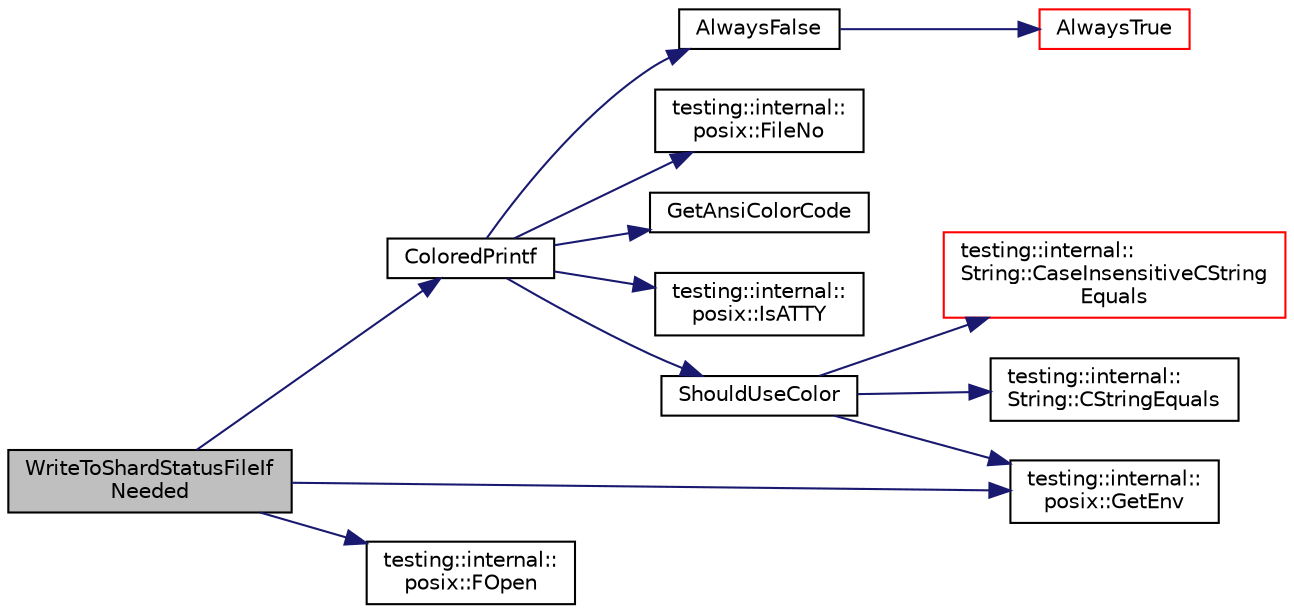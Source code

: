 digraph "WriteToShardStatusFileIfNeeded"
{
 // INTERACTIVE_SVG=YES
 // LATEX_PDF_SIZE
  bgcolor="transparent";
  edge [fontname="Helvetica",fontsize="10",labelfontname="Helvetica",labelfontsize="10"];
  node [fontname="Helvetica",fontsize="10",shape=record];
  rankdir="LR";
  Node1 [label="WriteToShardStatusFileIf\lNeeded",height=0.2,width=0.4,color="black", fillcolor="grey75", style="filled", fontcolor="black",tooltip=" "];
  Node1 -> Node2 [color="midnightblue",fontsize="10",style="solid",fontname="Helvetica"];
  Node2 [label="ColoredPrintf",height=0.2,width=0.4,color="black",URL="$d0/da7/namespacetesting_1_1internal_adef3055706176001364e54eb73a87e31.html#adef3055706176001364e54eb73a87e31",tooltip=" "];
  Node2 -> Node3 [color="midnightblue",fontsize="10",style="solid",fontname="Helvetica"];
  Node3 [label="AlwaysFalse",height=0.2,width=0.4,color="black",URL="$d0/da7/namespacetesting_1_1internal_a4b24c851ab13569b1b15b3d259b60d2e.html#a4b24c851ab13569b1b15b3d259b60d2e",tooltip=" "];
  Node3 -> Node4 [color="midnightblue",fontsize="10",style="solid",fontname="Helvetica"];
  Node4 [label="AlwaysTrue",height=0.2,width=0.4,color="red",URL="$d0/da7/namespacetesting_1_1internal_af72a7a7eee6997f4ed9e18d9620a7b87.html#af72a7a7eee6997f4ed9e18d9620a7b87",tooltip=" "];
  Node2 -> Node6 [color="midnightblue",fontsize="10",style="solid",fontname="Helvetica"];
  Node6 [label="testing::internal::\lposix::FileNo",height=0.2,width=0.4,color="black",URL="$d0/d81/namespacetesting_1_1internal_1_1posix_a3117b067e1f942a2031e666953120ccc.html#a3117b067e1f942a2031e666953120ccc",tooltip=" "];
  Node2 -> Node7 [color="midnightblue",fontsize="10",style="solid",fontname="Helvetica"];
  Node7 [label="GetAnsiColorCode",height=0.2,width=0.4,color="black",URL="$d0/da7/namespacetesting_1_1internal_a0aefb9deb60e90f19c236559837303d8.html#a0aefb9deb60e90f19c236559837303d8",tooltip=" "];
  Node2 -> Node8 [color="midnightblue",fontsize="10",style="solid",fontname="Helvetica"];
  Node8 [label="testing::internal::\lposix::IsATTY",height=0.2,width=0.4,color="black",URL="$d0/d81/namespacetesting_1_1internal_1_1posix_a16ebe936b3a8ea462a94191635aedc27.html#a16ebe936b3a8ea462a94191635aedc27",tooltip=" "];
  Node2 -> Node9 [color="midnightblue",fontsize="10",style="solid",fontname="Helvetica"];
  Node9 [label="ShouldUseColor",height=0.2,width=0.4,color="black",URL="$d0/da7/namespacetesting_1_1internal_ab0f928e61ab8ec92e75ddfcae9324c1e.html#ab0f928e61ab8ec92e75ddfcae9324c1e",tooltip=" "];
  Node9 -> Node10 [color="midnightblue",fontsize="10",style="solid",fontname="Helvetica"];
  Node10 [label="testing::internal::\lString::CaseInsensitiveCString\lEquals",height=0.2,width=0.4,color="red",URL="$d2/df8/classtesting_1_1internal_1_1String_a74c3f7f7cf90cc53c995dde20883d922.html#a74c3f7f7cf90cc53c995dde20883d922",tooltip=" "];
  Node9 -> Node12 [color="midnightblue",fontsize="10",style="solid",fontname="Helvetica"];
  Node12 [label="testing::internal::\lString::CStringEquals",height=0.2,width=0.4,color="black",URL="$d2/df8/classtesting_1_1internal_1_1String_ac1abc71678dbb1323757df95de3c5a46.html#ac1abc71678dbb1323757df95de3c5a46",tooltip=" "];
  Node9 -> Node13 [color="midnightblue",fontsize="10",style="solid",fontname="Helvetica"];
  Node13 [label="testing::internal::\lposix::GetEnv",height=0.2,width=0.4,color="black",URL="$d0/d81/namespacetesting_1_1internal_1_1posix_a1d5e3da5a27eed25986859fa83cafe95.html#a1d5e3da5a27eed25986859fa83cafe95",tooltip=" "];
  Node1 -> Node14 [color="midnightblue",fontsize="10",style="solid",fontname="Helvetica"];
  Node14 [label="testing::internal::\lposix::FOpen",height=0.2,width=0.4,color="black",URL="$d0/d81/namespacetesting_1_1internal_1_1posix_a4042201dcc4932641d484e7ddf94de7d.html#a4042201dcc4932641d484e7ddf94de7d",tooltip=" "];
  Node1 -> Node13 [color="midnightblue",fontsize="10",style="solid",fontname="Helvetica"];
}
